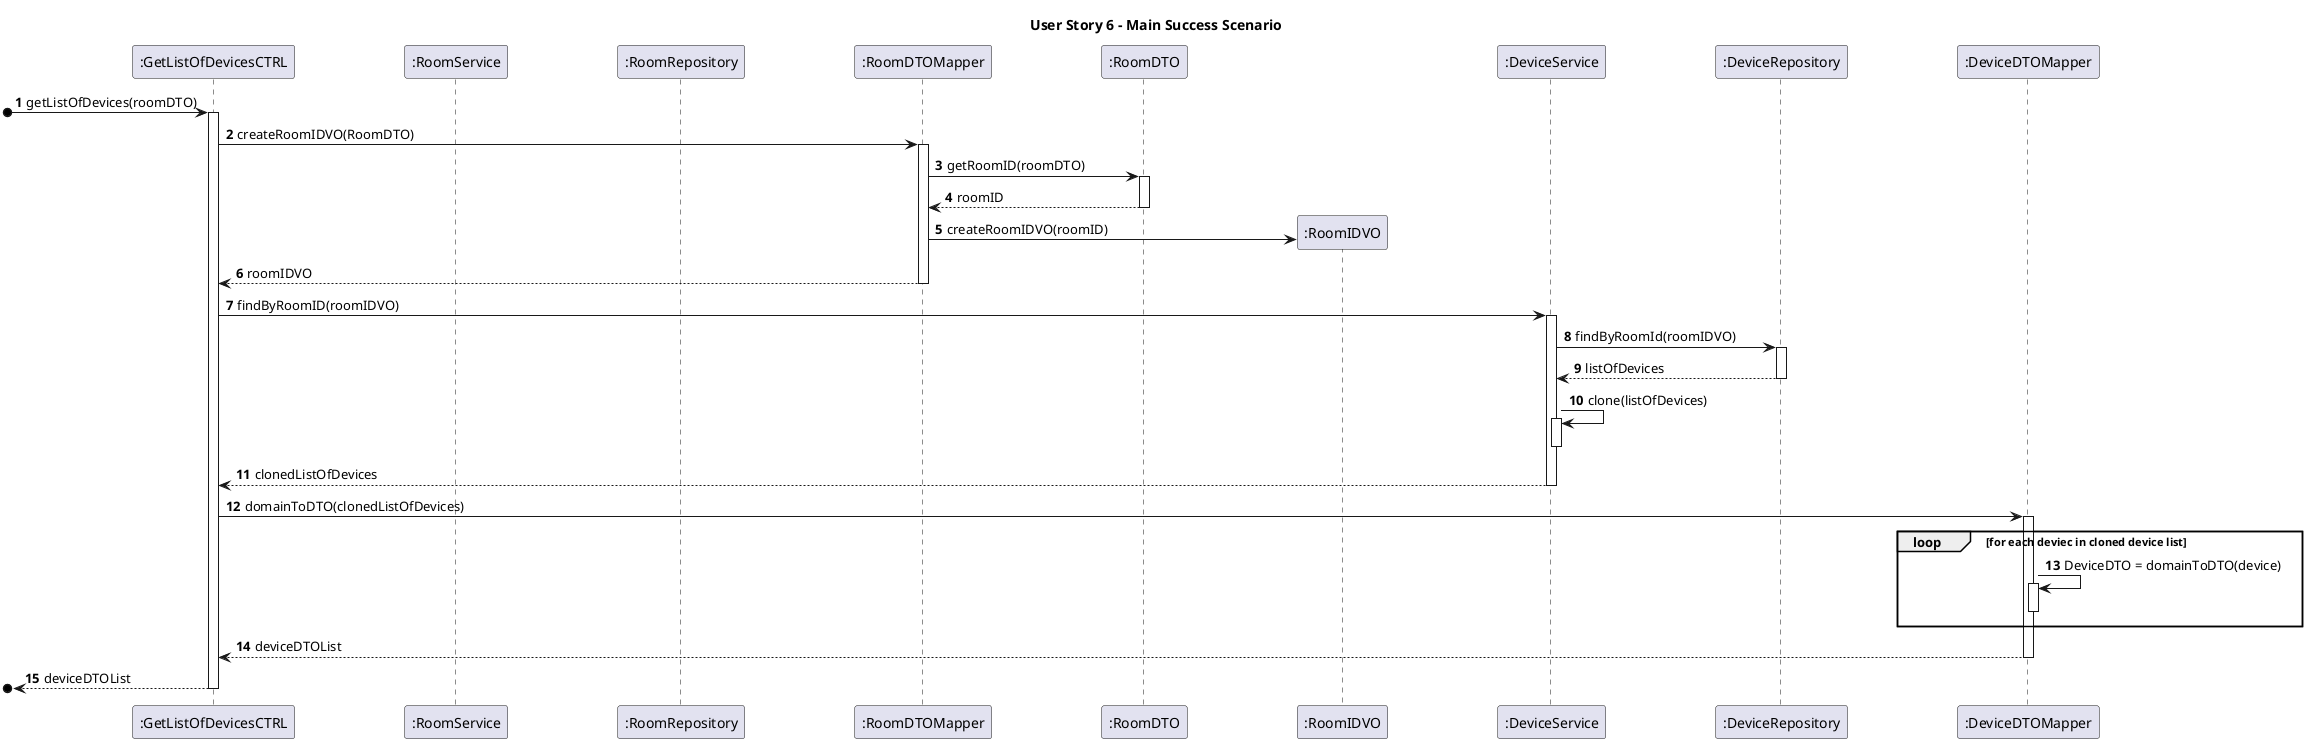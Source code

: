 @startuml

skinparam ParticipantPadding 50
autonumber
title User Story 6 - Main Success Scenario

participant ":GetListOfDevicesCTRL" as C
participant ":RoomService" as RS
participant ":RoomRepository" as RR
participant ":RoomDTOMapper" as RM
participant ":RoomDTO" as RDTO
participant ":RoomIDVO" as RID
participant ":DeviceService" as DS
participant ":DeviceRepository" as DR
participant ":DeviceDTOMapper" as DM



[o-> C : getListOfDevices(roomDTO)
activate C

C -> RM : createRoomIDVO(RoomDTO)
activate RM

RM -> RDTO : getRoomID(roomDTO)
activate RDTO

RDTO --> RM : roomID
deactivate RDTO

RM -> RID ** : createRoomIDVO(roomID)

RM --> C : roomIDVO
deactivate RM


C -> DS : findByRoomID(roomIDVO)
activate DS

DS -> DR : findByRoomId(roomIDVO)
activate DR


DR --> DS : listOfDevices

deactivate DR


DS -> DS : clone(listOfDevices)
activate DS
deactivate DS
DS --> C : clonedListOfDevices

deactivate DS

C -> DM : domainToDTO(clonedListOfDevices)

activate DM
loop for each deviec in cloned device list
DM -> DM : DeviceDTO = domainToDTO(device)
activate DM
deactivate DM

end loop
DM --> C : deviceDTOList
deactivate DM


[o<-- C : deviceDTOList

deactivate C


@enduml
